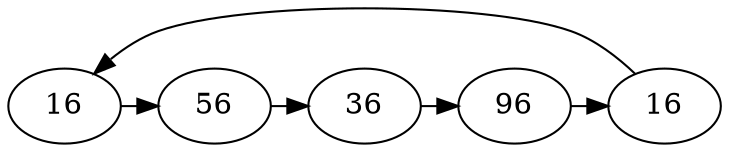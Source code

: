 // Loop
digraph {
	A [label=16]
	B [label=56]
	C [label=36]
	D [label=96]
	E [label=16]
	A -> B [constraint=false]
	B -> C [constraint=false]
	C -> D [constraint=false]
	D -> E [constraint=false]
	E -> A [constraint=false]
}
